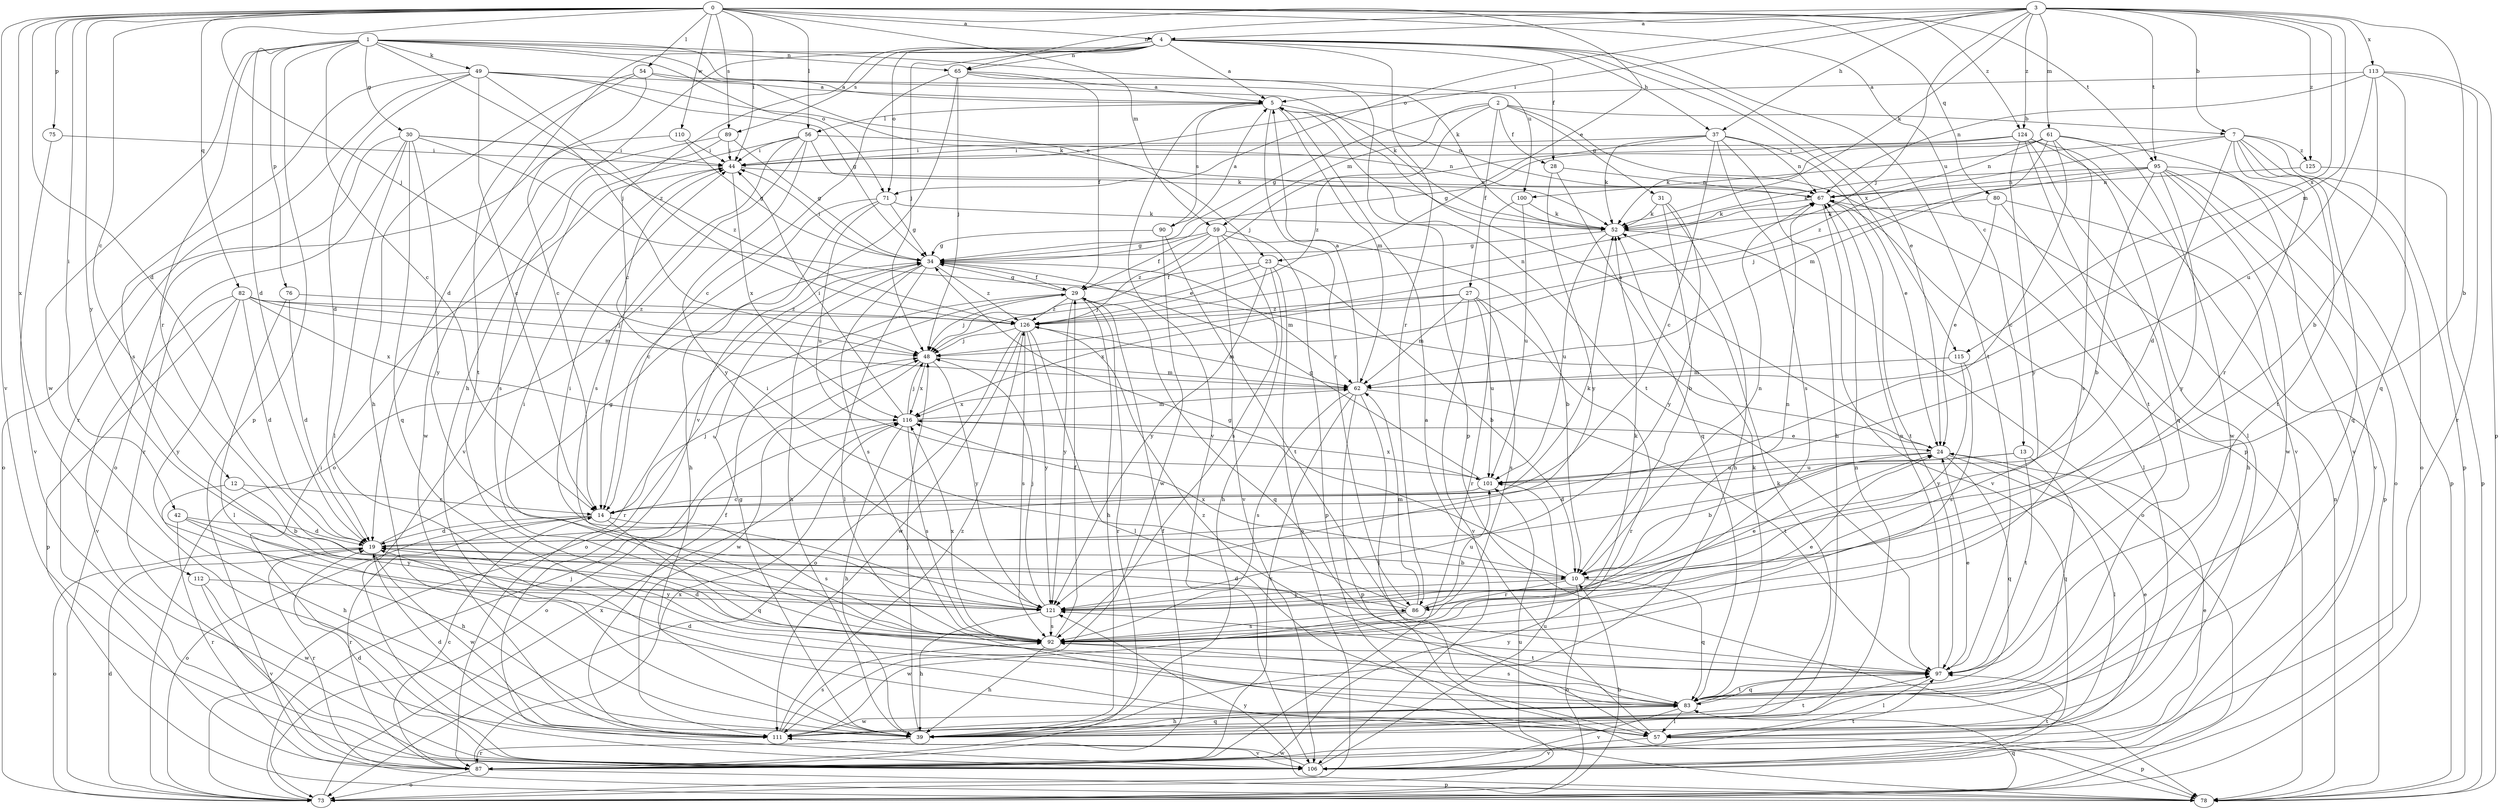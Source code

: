 strict digraph  {
0;
1;
2;
3;
4;
5;
7;
10;
12;
13;
14;
19;
23;
24;
27;
28;
29;
30;
31;
34;
37;
39;
42;
44;
48;
49;
52;
54;
56;
57;
59;
61;
62;
65;
67;
71;
73;
75;
76;
78;
80;
82;
83;
86;
87;
89;
90;
92;
95;
97;
100;
101;
106;
110;
111;
112;
113;
115;
116;
121;
124;
125;
126;
0 -> 4  [label=a];
0 -> 12  [label=c];
0 -> 13  [label=c];
0 -> 19  [label=d];
0 -> 23  [label=e];
0 -> 42  [label=i];
0 -> 44  [label=i];
0 -> 48  [label=j];
0 -> 54  [label=l];
0 -> 56  [label=l];
0 -> 59  [label=m];
0 -> 75  [label=p];
0 -> 80  [label=q];
0 -> 82  [label=q];
0 -> 89  [label=s];
0 -> 95  [label=t];
0 -> 106  [label=v];
0 -> 110  [label=w];
0 -> 112  [label=x];
0 -> 121  [label=y];
0 -> 124  [label=z];
1 -> 14  [label=c];
1 -> 19  [label=d];
1 -> 23  [label=e];
1 -> 30  [label=g];
1 -> 48  [label=j];
1 -> 49  [label=k];
1 -> 52  [label=k];
1 -> 65  [label=n];
1 -> 71  [label=o];
1 -> 76  [label=p];
1 -> 78  [label=p];
1 -> 86  [label=r];
1 -> 100  [label=u];
1 -> 111  [label=w];
2 -> 7  [label=b];
2 -> 27  [label=f];
2 -> 28  [label=f];
2 -> 31  [label=g];
2 -> 34  [label=g];
2 -> 48  [label=j];
2 -> 59  [label=m];
2 -> 78  [label=p];
3 -> 4  [label=a];
3 -> 7  [label=b];
3 -> 10  [label=b];
3 -> 37  [label=h];
3 -> 44  [label=i];
3 -> 48  [label=j];
3 -> 52  [label=k];
3 -> 61  [label=m];
3 -> 62  [label=m];
3 -> 65  [label=n];
3 -> 71  [label=o];
3 -> 95  [label=t];
3 -> 113  [label=x];
3 -> 115  [label=x];
3 -> 124  [label=z];
3 -> 125  [label=z];
4 -> 5  [label=a];
4 -> 14  [label=c];
4 -> 19  [label=d];
4 -> 24  [label=e];
4 -> 28  [label=f];
4 -> 37  [label=h];
4 -> 39  [label=h];
4 -> 48  [label=j];
4 -> 65  [label=n];
4 -> 71  [label=o];
4 -> 86  [label=r];
4 -> 89  [label=s];
4 -> 97  [label=t];
4 -> 115  [label=x];
5 -> 56  [label=l];
5 -> 62  [label=m];
5 -> 67  [label=n];
5 -> 86  [label=r];
5 -> 90  [label=s];
5 -> 97  [label=t];
5 -> 106  [label=v];
7 -> 19  [label=d];
7 -> 73  [label=o];
7 -> 78  [label=p];
7 -> 83  [label=q];
7 -> 86  [label=r];
7 -> 97  [label=t];
7 -> 100  [label=u];
7 -> 125  [label=z];
7 -> 126  [label=z];
10 -> 34  [label=g];
10 -> 67  [label=n];
10 -> 73  [label=o];
10 -> 83  [label=q];
10 -> 86  [label=r];
10 -> 116  [label=x];
10 -> 121  [label=y];
12 -> 10  [label=b];
12 -> 14  [label=c];
12 -> 39  [label=h];
13 -> 19  [label=d];
13 -> 83  [label=q];
13 -> 97  [label=t];
13 -> 101  [label=u];
14 -> 19  [label=d];
14 -> 48  [label=j];
14 -> 73  [label=o];
14 -> 83  [label=q];
14 -> 87  [label=r];
14 -> 92  [label=s];
19 -> 10  [label=b];
19 -> 34  [label=g];
19 -> 52  [label=k];
19 -> 73  [label=o];
19 -> 87  [label=r];
19 -> 111  [label=w];
23 -> 10  [label=b];
23 -> 29  [label=f];
23 -> 39  [label=h];
23 -> 48  [label=j];
23 -> 73  [label=o];
23 -> 121  [label=y];
24 -> 5  [label=a];
24 -> 10  [label=b];
24 -> 57  [label=l];
24 -> 83  [label=q];
24 -> 101  [label=u];
27 -> 62  [label=m];
27 -> 87  [label=r];
27 -> 92  [label=s];
27 -> 101  [label=u];
27 -> 106  [label=v];
27 -> 116  [label=x];
27 -> 126  [label=z];
28 -> 67  [label=n];
28 -> 83  [label=q];
28 -> 121  [label=y];
29 -> 34  [label=g];
29 -> 39  [label=h];
29 -> 48  [label=j];
29 -> 73  [label=o];
29 -> 83  [label=q];
29 -> 87  [label=r];
29 -> 121  [label=y];
29 -> 126  [label=z];
30 -> 24  [label=e];
30 -> 44  [label=i];
30 -> 57  [label=l];
30 -> 73  [label=o];
30 -> 83  [label=q];
30 -> 87  [label=r];
30 -> 121  [label=y];
30 -> 126  [label=z];
31 -> 10  [label=b];
31 -> 39  [label=h];
31 -> 52  [label=k];
31 -> 121  [label=y];
34 -> 29  [label=f];
34 -> 39  [label=h];
34 -> 44  [label=i];
34 -> 57  [label=l];
34 -> 62  [label=m];
34 -> 87  [label=r];
34 -> 92  [label=s];
34 -> 126  [label=z];
37 -> 14  [label=c];
37 -> 24  [label=e];
37 -> 39  [label=h];
37 -> 44  [label=i];
37 -> 52  [label=k];
37 -> 67  [label=n];
37 -> 92  [label=s];
37 -> 126  [label=z];
39 -> 34  [label=g];
39 -> 48  [label=j];
39 -> 52  [label=k];
39 -> 67  [label=n];
39 -> 83  [label=q];
39 -> 87  [label=r];
42 -> 19  [label=d];
42 -> 39  [label=h];
42 -> 87  [label=r];
42 -> 121  [label=y];
44 -> 67  [label=n];
44 -> 116  [label=x];
48 -> 62  [label=m];
48 -> 111  [label=w];
48 -> 116  [label=x];
48 -> 121  [label=y];
49 -> 5  [label=a];
49 -> 14  [label=c];
49 -> 19  [label=d];
49 -> 34  [label=g];
49 -> 52  [label=k];
49 -> 87  [label=r];
49 -> 92  [label=s];
49 -> 126  [label=z];
52 -> 34  [label=g];
52 -> 73  [label=o];
52 -> 101  [label=u];
54 -> 5  [label=a];
54 -> 14  [label=c];
54 -> 39  [label=h];
54 -> 52  [label=k];
54 -> 97  [label=t];
56 -> 44  [label=i];
56 -> 52  [label=k];
56 -> 67  [label=n];
56 -> 73  [label=o];
56 -> 92  [label=s];
56 -> 106  [label=v];
56 -> 121  [label=y];
57 -> 5  [label=a];
57 -> 24  [label=e];
57 -> 78  [label=p];
57 -> 106  [label=v];
59 -> 10  [label=b];
59 -> 29  [label=f];
59 -> 34  [label=g];
59 -> 78  [label=p];
59 -> 92  [label=s];
59 -> 106  [label=v];
59 -> 126  [label=z];
61 -> 14  [label=c];
61 -> 44  [label=i];
61 -> 52  [label=k];
61 -> 62  [label=m];
61 -> 67  [label=n];
61 -> 92  [label=s];
61 -> 106  [label=v];
61 -> 111  [label=w];
62 -> 5  [label=a];
62 -> 57  [label=l];
62 -> 78  [label=p];
62 -> 87  [label=r];
62 -> 92  [label=s];
62 -> 97  [label=t];
62 -> 116  [label=x];
65 -> 5  [label=a];
65 -> 14  [label=c];
65 -> 29  [label=f];
65 -> 48  [label=j];
65 -> 78  [label=p];
65 -> 106  [label=v];
67 -> 52  [label=k];
67 -> 57  [label=l];
67 -> 97  [label=t];
67 -> 106  [label=v];
71 -> 14  [label=c];
71 -> 34  [label=g];
71 -> 39  [label=h];
71 -> 52  [label=k];
71 -> 101  [label=u];
73 -> 10  [label=b];
73 -> 19  [label=d];
73 -> 48  [label=j];
73 -> 83  [label=q];
73 -> 101  [label=u];
73 -> 116  [label=x];
75 -> 44  [label=i];
75 -> 106  [label=v];
76 -> 19  [label=d];
76 -> 57  [label=l];
76 -> 126  [label=z];
78 -> 67  [label=n];
78 -> 121  [label=y];
80 -> 24  [label=e];
80 -> 39  [label=h];
80 -> 52  [label=k];
80 -> 78  [label=p];
82 -> 19  [label=d];
82 -> 48  [label=j];
82 -> 62  [label=m];
82 -> 78  [label=p];
82 -> 106  [label=v];
82 -> 116  [label=x];
82 -> 121  [label=y];
82 -> 126  [label=z];
83 -> 19  [label=d];
83 -> 39  [label=h];
83 -> 52  [label=k];
83 -> 57  [label=l];
83 -> 92  [label=s];
83 -> 97  [label=t];
83 -> 106  [label=v];
83 -> 111  [label=w];
83 -> 126  [label=z];
86 -> 19  [label=d];
86 -> 44  [label=i];
86 -> 62  [label=m];
86 -> 67  [label=n];
86 -> 92  [label=s];
86 -> 101  [label=u];
86 -> 111  [label=w];
87 -> 14  [label=c];
87 -> 24  [label=e];
87 -> 29  [label=f];
87 -> 73  [label=o];
87 -> 78  [label=p];
87 -> 97  [label=t];
87 -> 116  [label=x];
89 -> 34  [label=g];
89 -> 44  [label=i];
89 -> 92  [label=s];
89 -> 111  [label=w];
90 -> 5  [label=a];
90 -> 34  [label=g];
90 -> 97  [label=t];
90 -> 111  [label=w];
92 -> 19  [label=d];
92 -> 24  [label=e];
92 -> 29  [label=f];
92 -> 39  [label=h];
92 -> 44  [label=i];
92 -> 52  [label=k];
92 -> 97  [label=t];
92 -> 116  [label=x];
95 -> 10  [label=b];
95 -> 48  [label=j];
95 -> 52  [label=k];
95 -> 67  [label=n];
95 -> 73  [label=o];
95 -> 78  [label=p];
95 -> 106  [label=v];
95 -> 111  [label=w];
95 -> 121  [label=y];
97 -> 24  [label=e];
97 -> 57  [label=l];
97 -> 67  [label=n];
97 -> 83  [label=q];
97 -> 121  [label=y];
100 -> 52  [label=k];
100 -> 87  [label=r];
100 -> 101  [label=u];
101 -> 14  [label=c];
101 -> 34  [label=g];
101 -> 116  [label=x];
106 -> 19  [label=d];
106 -> 44  [label=i];
106 -> 97  [label=t];
106 -> 101  [label=u];
106 -> 111  [label=w];
110 -> 34  [label=g];
110 -> 44  [label=i];
110 -> 73  [label=o];
111 -> 19  [label=d];
111 -> 29  [label=f];
111 -> 92  [label=s];
111 -> 97  [label=t];
111 -> 106  [label=v];
111 -> 126  [label=z];
112 -> 106  [label=v];
112 -> 111  [label=w];
112 -> 121  [label=y];
113 -> 5  [label=a];
113 -> 10  [label=b];
113 -> 67  [label=n];
113 -> 78  [label=p];
113 -> 83  [label=q];
113 -> 87  [label=r];
113 -> 101  [label=u];
115 -> 62  [label=m];
115 -> 92  [label=s];
115 -> 121  [label=y];
116 -> 24  [label=e];
116 -> 39  [label=h];
116 -> 44  [label=i];
116 -> 48  [label=j];
116 -> 62  [label=m];
116 -> 73  [label=o];
116 -> 92  [label=s];
121 -> 24  [label=e];
121 -> 39  [label=h];
121 -> 44  [label=i];
121 -> 48  [label=j];
121 -> 92  [label=s];
124 -> 34  [label=g];
124 -> 44  [label=i];
124 -> 57  [label=l];
124 -> 83  [label=q];
124 -> 97  [label=t];
124 -> 106  [label=v];
124 -> 121  [label=y];
125 -> 67  [label=n];
125 -> 78  [label=p];
126 -> 48  [label=j];
126 -> 57  [label=l];
126 -> 62  [label=m];
126 -> 67  [label=n];
126 -> 73  [label=o];
126 -> 92  [label=s];
126 -> 111  [label=w];
126 -> 121  [label=y];
}
